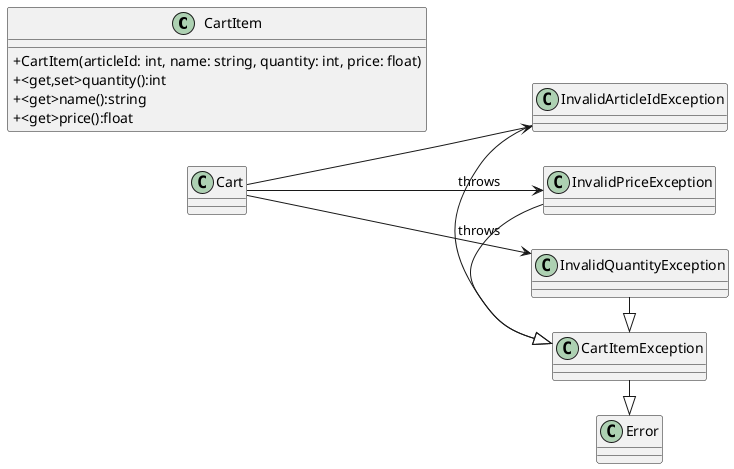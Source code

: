 @startuml

left to right direction
skinparam classAttributeIconSize 0

'Classes declaration
class CartItem{
   +CartItem(articleId: int, name: string, quantity: int, price: float)
   +<get,set>quantity():int
   +<get>name():string
   +<get>price():float
}

class Error{}
class CartItemException{}
class InvalidArticleIdException{}
class InvalidQuantityException{}
class InvalidPriceException{}

'Relations
Cart --> InvalidArticleIdException
Cart --> InvalidQuantityException : throws
Cart --> InvalidPriceException : throws

'Exception inheritance
InvalidArticleIdException -|> CartItemException
InvalidPriceException -|> CartItemException
InvalidQuantityException -|> CartItemException
CartItemException -|> Error

@enduml
